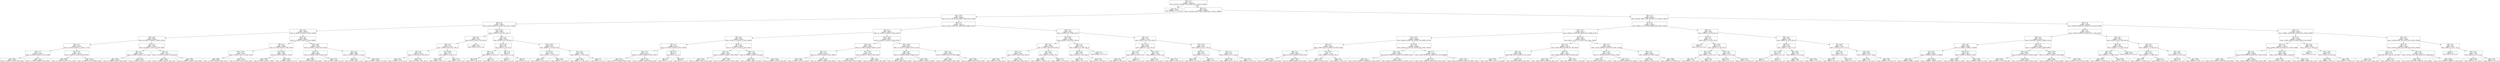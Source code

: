digraph Tree {
node [shape=box] ;
0 [label="X[8] <= 1.5\ngini = 0.767\nsamples = 11105549\nvalue = [3318743, 5200541, 1923, 5143949, 28751, 1814581, 2060661]"] ;
1 [label="gini = 0.0\nsamples = 1189219\nvalue = [1880907, 0, 0, 0, 0, 0, 0]"] ;
0 -> 1 [labeldistance=2.5, labelangle=45, headlabel="True"] ;
2 [label="X[4] <= 4.5\ngini = 0.744\nsamples = 9916330\nvalue = [1437836, 5200541, 1923, 5143949, 28751, 1814581, 2060661]"] ;
0 -> 2 [labeldistance=2.5, labelangle=-45, headlabel="False"] ;
3 [label="X[2] <= 124.5\ngini = 0.729\nsamples = 3045469\nvalue = [370773, 1805764, 558, 1469917, 7640, 410314, 752650]"] ;
2 -> 3 ;
4 [label="X[8] <= 2.5\ngini = 0.736\nsamples = 1208751\nvalue = [153433, 595457, 191, 674430, 1651, 163711, 323949]"] ;
3 -> 4 ;
5 [label="X[4] <= 3.5\ngini = 0.695\nsamples = 1108866\nvalue = [0, 595457, 0, 674430, 0, 161099, 323949]"] ;
4 -> 5 ;
6 [label="X[0] <= 0.5\ngini = 0.695\nsamples = 822909\nvalue = [0, 442857, 0, 505951, 0, 138943, 215287]"] ;
5 -> 6 ;
7 [label="X[4] <= 2.5\ngini = 0.717\nsamples = 465370\nvalue = [0, 149776, 0, 293477, 0, 116457, 177107]"] ;
6 -> 7 ;
8 [label="X[6] <= 1.5\ngini = 0.712\nsamples = 273008\nvalue = [0, 84358, 0, 180185, 0, 75119, 92566]"] ;
7 -> 8 ;
9 [label="gini = 0.691\nsamples = 29440\nvalue = [0, 12820, 0, 17286, 0, 2289, 13965]"] ;
8 -> 9 ;
10 [label="gini = 0.71\nsamples = 243568\nvalue = [0, 71538, 0, 162899, 0, 72830, 78601]"] ;
8 -> 10 ;
11 [label="X[2] <= 118.5\ngini = 0.72\nsamples = 192362\nvalue = [0, 65418, 0, 113292, 0, 41338, 84541]"] ;
7 -> 11 ;
12 [label="gini = 0.689\nsamples = 48502\nvalue = [0, 12825, 0, 35220, 0, 11375, 17483]"] ;
11 -> 12 ;
13 [label="gini = 0.725\nsamples = 143860\nvalue = [0, 52593, 0, 78072, 0, 29963, 67058]"] ;
11 -> 13 ;
14 [label="X[6] <= 7.0\ngini = 0.585\nsamples = 357539\nvalue = [0, 293081, 0, 212474, 0, 22486, 38180]"] ;
6 -> 14 ;
15 [label="X[0] <= 1.5\ngini = 0.547\nsamples = 156414\nvalue = [0, 140649, 0, 88216, 0, 7077, 11702]"] ;
14 -> 15 ;
16 [label="gini = 0.535\nsamples = 133681\nvalue = [0, 126439, 0, 68691, 0, 6300, 10283]"] ;
15 -> 16 ;
17 [label="gini = 0.546\nsamples = 22733\nvalue = [0, 14210, 0, 19525, 0, 777, 1419]"] ;
15 -> 17 ;
18 [label="X[5] <= 0.5\ngini = 0.61\nsamples = 201125\nvalue = [0, 152432, 0, 124258, 0, 15409, 26478]"] ;
14 -> 18 ;
19 [label="gini = 0.644\nsamples = 24208\nvalue = [0, 10333, 0, 19092, 0, 1925, 7045]"] ;
18 -> 19 ;
20 [label="gini = 0.595\nsamples = 176917\nvalue = [0, 142099, 0, 105166, 0, 13484, 19433]"] ;
18 -> 20 ;
21 [label="X[0] <= 0.5\ngini = 0.687\nsamples = 285957\nvalue = [0, 152600, 0, 168479, 0, 22156, 108662]"] ;
5 -> 21 ;
22 [label="X[9] <= 2.5\ngini = 0.694\nsamples = 166693\nvalue = [0, 57100, 0, 96120, 0, 18482, 91835]"] ;
21 -> 22 ;
23 [label="X[10] <= 201.5\ngini = 0.703\nsamples = 91408\nvalue = [0, 29567, 0, 61271, 0, 18482, 35129]"] ;
22 -> 23 ;
24 [label="gini = 0.696\nsamples = 68539\nvalue = [0, 22327, 0, 48036, 0, 14663, 23311]"] ;
23 -> 24 ;
25 [label="gini = 0.707\nsamples = 22869\nvalue = [0, 7240, 0, 13235, 0, 3819, 11818]"] ;
23 -> 25 ;
26 [label="X[7] <= 118.5\ngini = 0.634\nsamples = 75285\nvalue = [0, 27533, 0, 34849, 0, 0, 56706]"] ;
22 -> 26 ;
27 [label="gini = 0.608\nsamples = 17995\nvalue = [0, 6728, 0, 6549, 0, 0, 14989]"] ;
26 -> 27 ;
28 [label="gini = 0.639\nsamples = 57290\nvalue = [0, 20805, 0, 28300, 0, 0, 41717]"] ;
26 -> 28 ;
29 [label="X[10] <= 230.5\ngini = 0.587\nsamples = 119264\nvalue = [0, 95500, 0, 72359, 0, 3674, 16827]"] ;
21 -> 29 ;
30 [label="X[0] <= 2.5\ngini = 0.612\nsamples = 88463\nvalue = [0, 62828, 0, 57853, 0, 3404, 15320]"] ;
29 -> 30 ;
31 [label="gini = 0.612\nsamples = 85967\nvalue = [0, 61723, 0, 55424, 0, 3368, 14987]"] ;
30 -> 31 ;
32 [label="gini = 0.525\nsamples = 2496\nvalue = [0, 1105, 0, 2429, 0, 36, 333]"] ;
30 -> 32 ;
33 [label="X[5] <= 0.5\ngini = 0.466\nsamples = 30801\nvalue = [0, 32672, 0, 14506, 0, 270, 1507]"] ;
29 -> 33 ;
34 [label="gini = 0.63\nsamples = 635\nvalue = [0, 375, 0, 463, 0, 0, 191]"] ;
33 -> 34 ;
35 [label="gini = 0.459\nsamples = 30166\nvalue = [0, 32297, 0, 14043, 0, 270, 1316]"] ;
33 -> 35 ;
36 [label="X[10] <= 219.5\ngini = 0.055\nsamples = 99885\nvalue = [153433, 0, 191, 0, 1651, 2612, 0]"] ;
4 -> 36 ;
37 [label="X[8] <= 4.5\ngini = 0.078\nsamples = 56723\nvalue = [86110, 0, 169, 0, 1415, 2046, 0]"] ;
36 -> 37 ;
38 [label="X[0] <= 0.5\ngini = 0.32\nsamples = 12398\nvalue = [15969, 0, 169, 0, 1415, 2046, 0]"] ;
37 -> 38 ;
39 [label="X[8] <= 3.5\ngini = 0.361\nsamples = 10222\nvalue = [12739, 0, 169, 0, 1366, 1934, 0]"] ;
38 -> 39 ;
40 [label="gini = 0.102\nsamples = 8491\nvalue = [12739, 0, 0, 0, 147, 570, 0]"] ;
39 -> 40 ;
41 [label="gini = 0.554\nsamples = 1731\nvalue = [0, 0, 169, 0, 1219, 1364, 0]"] ;
39 -> 41 ;
42 [label="X[7] <= 108.5\ngini = 0.091\nsamples = 2176\nvalue = [3230, 0, 0, 0, 49, 112, 0]"] ;
38 -> 42 ;
43 [label="gini = 0.054\nsamples = 1086\nvalue = [1633, 0, 0, 0, 9, 37, 0]"] ;
42 -> 43 ;
44 [label="gini = 0.127\nsamples = 1090\nvalue = [1597, 0, 0, 0, 40, 75, 0]"] ;
42 -> 44 ;
45 [label="gini = 0.0\nsamples = 44325\nvalue = [70141, 0, 0, 0, 0, 0, 0]"] ;
37 -> 45 ;
46 [label="X[7] <= 1.5\ngini = 0.024\nsamples = 43162\nvalue = [67323, 0, 22, 0, 236, 566, 0]"] ;
36 -> 46 ;
47 [label="X[3] <= 51.0\ngini = 0.148\nsamples = 457\nvalue = [691, 0, 0, 0, 33, 26, 0]"] ;
46 -> 47 ;
48 [label="X[8] <= 4.5\ngini = 0.142\nsamples = 453\nvalue = [690, 0, 0, 0, 30, 26, 0]"] ;
47 -> 48 ;
49 [label="gini = 0.608\nsamples = 38\nvalue = [9, 0, 0, 0, 30, 26, 0]"] ;
48 -> 49 ;
50 [label="gini = 0.0\nsamples = 415\nvalue = [681, 0, 0, 0, 0, 0, 0]"] ;
48 -> 50 ;
51 [label="X[8] <= 4.5\ngini = 0.375\nsamples = 4\nvalue = [1, 0, 0, 0, 3, 0, 0]"] ;
47 -> 51 ;
52 [label="gini = 0.0\nsamples = 3\nvalue = [0, 0, 0, 0, 3, 0, 0]"] ;
51 -> 52 ;
53 [label="gini = 0.0\nsamples = 1\nvalue = [1, 0, 0, 0, 0, 0, 0]"] ;
51 -> 53 ;
54 [label="X[10] <= 230.5\ngini = 0.022\nsamples = 42705\nvalue = [66632, 0, 22, 0, 203, 540, 0]"] ;
46 -> 54 ;
55 [label="X[7] <= 87.5\ngini = 0.034\nsamples = 11354\nvalue = [17575, 0, 15, 0, 70, 226, 0]"] ;
54 -> 55 ;
56 [label="gini = 0.062\nsamples = 4377\nvalue = [6705, 0, 14, 0, 50, 158, 0]"] ;
55 -> 56 ;
57 [label="gini = 0.016\nsamples = 6977\nvalue = [10870, 0, 1, 0, 20, 68, 0]"] ;
55 -> 57 ;
58 [label="X[1] <= 15.5\ngini = 0.018\nsamples = 31351\nvalue = [49057, 0, 7, 0, 133, 314, 0]"] ;
54 -> 58 ;
59 [label="gini = 0.018\nsamples = 31328\nvalue = [49019, 0, 7, 0, 132, 310, 0]"] ;
58 -> 59 ;
60 [label="gini = 0.21\nsamples = 23\nvalue = [38, 0, 0, 0, 1, 4, 0]"] ;
58 -> 60 ;
61 [label="X[8] <= 2.5\ngini = 0.717\nsamples = 1836718\nvalue = [217340, 1210307, 367, 795487, 5989, 246603, 428701]"] ;
3 -> 61 ;
62 [label="X[4] <= 2.5\ngini = 0.673\nsamples = 1690331\nvalue = [0, 1210307, 0, 795487, 0, 238760, 428701]"] ;
61 -> 62 ;
63 [label="X[0] <= 0.5\ngini = 0.633\nsamples = 847560\nvalue = [0, 691277, 0, 381229, 0, 119532, 148864]"] ;
62 -> 63 ;
64 [label="X[1] <= 1.5\ngini = 0.74\nsamples = 323222\nvalue = [0, 123780, 0, 168704, 0, 97945, 120839]"] ;
63 -> 64 ;
65 [label="X[6] <= 22.5\ngini = 0.74\nsamples = 323215\nvalue = [0, 123780, 0, 168696, 0, 97945, 120837]"] ;
64 -> 65 ;
66 [label="gini = 0.73\nsamples = 169159\nvalue = [0, 62177, 0, 90663, 0, 39550, 75281]"] ;
65 -> 66 ;
67 [label="gini = 0.741\nsamples = 154056\nvalue = [0, 61603, 0, 78033, 0, 58395, 45556]"] ;
65 -> 67 ;
68 [label="X[3] <= 47.0\ngini = 0.32\nsamples = 7\nvalue = [0, 0, 0, 8, 0, 0, 2]"] ;
64 -> 68 ;
69 [label="gini = 0.0\nsamples = 5\nvalue = [0, 0, 0, 7, 0, 0, 0]"] ;
68 -> 69 ;
70 [label="gini = 0.444\nsamples = 2\nvalue = [0, 0, 0, 1, 0, 0, 2]"] ;
68 -> 70 ;
71 [label="X[0] <= 1.5\ngini = 0.465\nsamples = 524338\nvalue = [0, 567497, 0, 212525, 0, 21587, 28025]"] ;
63 -> 71 ;
72 [label="X[5] <= 0.5\ngini = 0.516\nsamples = 375375\nvalue = [0, 372639, 0, 176386, 0, 20393, 24806]"] ;
71 -> 72 ;
73 [label="gini = 0.634\nsamples = 41004\nvalue = [0, 24985, 0, 29312, 0, 4301, 6258]"] ;
72 -> 73 ;
74 [label="gini = 0.489\nsamples = 334371\nvalue = [0, 347654, 0, 147074, 0, 16092, 18548]"] ;
72 -> 74 ;
75 [label="X[6] <= 3.5\ngini = 0.291\nsamples = 148963\nvalue = [0, 194858, 0, 36139, 0, 1194, 3219]"] ;
71 -> 75 ;
76 [label="gini = 0.467\nsamples = 10131\nvalue = [0, 10673, 0, 4864, 0, 158, 383]"] ;
75 -> 76 ;
77 [label="gini = 0.274\nsamples = 138832\nvalue = [0, 184185, 0, 31275, 0, 1036, 2836]"] ;
75 -> 77 ;
78 [label="X[10] <= 123.5\ngini = 0.699\nsamples = 842771\nvalue = [0, 519030, 0, 414258, 0, 119228, 279837]"] ;
62 -> 78 ;
79 [label="X[6] <= 34.5\ngini = 0.705\nsamples = 485329\nvalue = [0, 276916, 0, 263402, 0, 84484, 142718]"] ;
78 -> 79 ;
80 [label="X[5] <= 0.5\ngini = 0.716\nsamples = 342478\nvalue = [0, 180734, 0, 185938, 0, 67420, 108021]"] ;
79 -> 80 ;
81 [label="gini = 0.603\nsamples = 18578\nvalue = [0, 4072, 0, 10974, 0, 0, 14367]"] ;
80 -> 81 ;
82 [label="gini = 0.714\nsamples = 323900\nvalue = [0, 176662, 0, 174964, 0, 67420, 93654]"] ;
80 -> 82 ;
83 [label="X[2] <= 130.5\ngini = 0.67\nsamples = 142851\nvalue = [0, 96182, 0, 77464, 0, 17064, 34697]"] ;
79 -> 83 ;
84 [label="gini = 0.688\nsamples = 107908\nvalue = [0, 62543, 0, 63610, 0, 14479, 29608]"] ;
83 -> 84 ;
85 [label="gini = 0.554\nsamples = 34943\nvalue = [0, 33639, 0, 13854, 0, 2585, 5089]"] ;
83 -> 85 ;
86 [label="X[10] <= 240.5\ngini = 0.682\nsamples = 357442\nvalue = [0, 242114, 0, 150856, 0, 34744, 137119]"] ;
78 -> 86 ;
87 [label="X[9] <= 2.5\ngini = 0.686\nsamples = 242614\nvalue = [0, 160074, 0, 90089, 0, 24360, 108724]"] ;
86 -> 87 ;
88 [label="gini = 0.67\nsamples = 104709\nvalue = [0, 77881, 0, 45039, 0, 24360, 18033]"] ;
87 -> 88 ;
89 [label="gini = 0.642\nsamples = 137905\nvalue = [0, 82193, 0, 45050, 0, 0, 90691]"] ;
87 -> 89 ;
90 [label="X[6] <= 27.5\ngini = 0.656\nsamples = 114828\nvalue = [0, 82040, 0, 60767, 0, 10384, 28395]"] ;
86 -> 90 ;
91 [label="gini = 0.619\nsamples = 65532\nvalue = [0, 52051, 0, 34953, 0, 4899, 11686]"] ;
90 -> 91 ;
92 [label="gini = 0.692\nsamples = 49296\nvalue = [0, 29989, 0, 25814, 0, 5485, 16709]"] ;
90 -> 92 ;
93 [label="X[6] <= 42.5\ngini = 0.117\nsamples = 146387\nvalue = [217340, 0, 367, 0, 5989, 7843, 0]"] ;
61 -> 93 ;
94 [label="X[7] <= 233.5\ngini = 0.105\nsamples = 128862\nvalue = [192805, 0, 349, 0, 4471, 6349, 0]"] ;
93 -> 94 ;
95 [label="X[0] <= 0.5\ngini = 0.094\nsamples = 115069\nvalue = [173397, 0, 349, 0, 3228, 5264, 0]"] ;
94 -> 95 ;
96 [label="X[10] <= 7.5\ngini = 0.117\nsamples = 79892\nvalue = [118780, 0, 346, 0, 2844, 4548, 0]"] ;
95 -> 96 ;
97 [label="gini = 0.254\nsamples = 4766\nvalue = [6492, 0, 23, 0, 350, 706, 0]"] ;
96 -> 97 ;
98 [label="gini = 0.107\nsamples = 75126\nvalue = [112288, 0, 323, 0, 2494, 3842, 0]"] ;
96 -> 98 ;
99 [label="X[3] <= 76.5\ngini = 0.039\nsamples = 35177\nvalue = [54617, 0, 3, 0, 384, 716, 0]"] ;
95 -> 99 ;
100 [label="gini = 0.034\nsamples = 33066\nvalue = [51469, 0, 1, 0, 282, 617, 0]"] ;
99 -> 100 ;
101 [label="gini = 0.116\nsamples = 2111\nvalue = [3148, 0, 2, 0, 102, 99, 0]"] ;
99 -> 101 ;
102 [label="X[8] <= 4.5\ngini = 0.197\nsamples = 13793\nvalue = [19408, 0, 0, 0, 1243, 1085, 0]"] ;
94 -> 102 ;
103 [label="X[8] <= 3.5\ngini = 0.643\nsamples = 2716\nvalue = [1950, 0, 0, 0, 1243, 1085, 0]"] ;
102 -> 103 ;
104 [label="gini = 0.136\nsamples = 1327\nvalue = [1950, 0, 0, 0, 67, 84, 0]"] ;
103 -> 104 ;
105 [label="gini = 0.497\nsamples = 1389\nvalue = [0, 0, 0, 0, 1176, 1001, 0]"] ;
103 -> 105 ;
106 [label="gini = 0.0\nsamples = 11077\nvalue = [17458, 0, 0, 0, 0, 0, 0]"] ;
102 -> 106 ;
107 [label="X[9] <= 2.5\ngini = 0.202\nsamples = 17525\nvalue = [24535, 0, 18, 0, 1518, 1494, 0]"] ;
93 -> 107 ;
108 [label="X[2] <= 127.5\ngini = 0.294\nsamples = 6834\nvalue = [8893, 0, 0, 0, 1517, 336, 0]"] ;
107 -> 108 ;
109 [label="X[8] <= 4.5\ngini = 0.439\nsamples = 1715\nvalue = [1897, 0, 0, 0, 679, 119, 0]"] ;
108 -> 109 ;
110 [label="gini = 0.571\nsamples = 948\nvalue = [680, 0, 0, 0, 679, 119, 0]"] ;
109 -> 110 ;
111 [label="gini = 0.0\nsamples = 767\nvalue = [1217, 0, 0, 0, 0, 0, 0]"] ;
109 -> 111 ;
112 [label="X[7] <= 147.5\ngini = 0.233\nsamples = 5119\nvalue = [6996, 0, 0, 0, 838, 217, 0]"] ;
108 -> 112 ;
113 [label="gini = 0.127\nsamples = 2383\nvalue = [3478, 0, 0, 0, 191, 60, 0]"] ;
112 -> 113 ;
114 [label="gini = 0.314\nsamples = 2736\nvalue = [3518, 0, 0, 0, 647, 157, 0]"] ;
112 -> 114 ;
115 [label="X[10] <= 59.5\ngini = 0.13\nsamples = 10691\nvalue = [15642, 0, 18, 0, 1, 1158, 0]"] ;
107 -> 115 ;
116 [label="X[8] <= 4.0\ngini = 0.013\nsamples = 2754\nvalue = [4261, 0, 0, 0, 0, 28, 0]"] ;
115 -> 116 ;
117 [label="gini = 0.058\nsamples = 609\nvalue = [912, 0, 0, 0, 0, 28, 0]"] ;
116 -> 117 ;
118 [label="gini = 0.0\nsamples = 2145\nvalue = [3349, 0, 0, 0, 0, 0, 0]"] ;
116 -> 118 ;
119 [label="X[0] <= 1.5\ngini = 0.167\nsamples = 7937\nvalue = [11381, 0, 18, 0, 1, 1130, 0]"] ;
115 -> 119 ;
120 [label="gini = 0.139\nsamples = 6428\nvalue = [9385, 0, 18, 0, 1, 743, 0]"] ;
119 -> 120 ;
121 [label="gini = 0.272\nsamples = 1509\nvalue = [1996, 0, 0, 0, 0, 387, 0]"] ;
119 -> 121 ;
122 [label="X[5] <= 1.5\ngini = 0.747\nsamples = 6870861\nvalue = [1067063, 3394777, 1365, 3674032, 21111, 1404267, 1308011]"] ;
2 -> 122 ;
123 [label="X[1] <= 0.5\ngini = 0.753\nsamples = 3245362\nvalue = [469015, 1371116, 1008, 1800610, 8536, 569013, 914360]"] ;
122 -> 123 ;
124 [label="X[3] <= 74.5\ngini = 0.751\nsamples = 3223737\nvalue = [435654, 1371116, 1000, 1800572, 8291, 568369, 914347]"] ;
123 -> 124 ;
125 [label="X[2] <= 118.5\ngini = 0.744\nsamples = 2668409\nvalue = [349539, 1199902, 829, 1524650, 7148, 456887, 681763]"] ;
124 -> 125 ;
126 [label="X[8] <= 2.5\ngini = 0.716\nsamples = 215321\nvalue = [16981, 60111, 19, 149856, 353, 49246, 63244]"] ;
125 -> 126 ;
127 [label="X[9] <= 1.5\ngini = 0.687\nsamples = 204062\nvalue = [0, 60111, 0, 149856, 0, 48683, 63244]"] ;
126 -> 127 ;
128 [label="gini = 0.643\nsamples = 79290\nvalue = [0, 19211, 0, 63460, 0, 33170, 9242]"] ;
127 -> 128 ;
129 [label="gini = 0.683\nsamples = 124772\nvalue = [0, 40900, 0, 86396, 0, 15513, 54002]"] ;
127 -> 129 ;
130 [label="X[7] <= 225.5\ngini = 0.1\nsamples = 11259\nvalue = [16981, 0, 19, 0, 353, 563, 0]"] ;
126 -> 130 ;
131 [label="gini = 0.119\nsamples = 8473\nvalue = [12653, 0, 19, 0, 298, 529, 0]"] ;
130 -> 131 ;
132 [label="gini = 0.04\nsamples = 2786\nvalue = [4328, 0, 0, 0, 55, 34, 0]"] ;
130 -> 132 ;
133 [label="X[3] <= 64.5\ngini = 0.744\nsamples = 2453088\nvalue = [332558, 1139791, 810, 1374794, 6795, 407641, 618519]"] ;
125 -> 133 ;
134 [label="X[2] <= 124.5\ngini = 0.746\nsamples = 1286297\nvalue = [187742, 648947, 379, 673933, 3738, 199898, 319673]"] ;
133 -> 134 ;
135 [label="gini = 0.75\nsamples = 681075\nvalue = [97236, 301006, 157, 376608, 964, 113169, 187936]"] ;
134 -> 135 ;
136 [label="gini = 0.735\nsamples = 605222\nvalue = [90506, 347941, 222, 297325, 2774, 86729, 131737]"] ;
134 -> 136 ;
137 [label="X[9] <= 1.5\ngini = 0.74\nsamples = 1166791\nvalue = [144816, 490844, 431, 700861, 3057, 207743, 298846]"] ;
133 -> 137 ;
138 [label="gini = 0.74\nsamples = 431721\nvalue = [53522, 168505, 22, 262679, 1696, 126756, 70025]"] ;
137 -> 138 ;
139 [label="gini = 0.732\nsamples = 735070\nvalue = [91294, 322339, 409, 438182, 1361, 80987, 228821]"] ;
137 -> 139 ;
140 [label="X[6] <= 16.5\ngini = 0.768\nsamples = 555328\nvalue = [86115, 171214, 171, 275922, 1143, 111482, 232584]"] ;
124 -> 140 ;
141 [label="X[5] <= 0.5\ngini = 0.741\nsamples = 170013\nvalue = [32346, 64681, 86, 83189, 160, 7961, 80581]"] ;
140 -> 141 ;
142 [label="X[9] <= 0.5\ngini = 0.662\nsamples = 33637\nvalue = [5880, 3181, 42, 15960, 56, 2575, 25520]"] ;
141 -> 142 ;
143 [label="gini = 0.608\nsamples = 27481\nvalue = [5061, 2278, 6, 12151, 0, 276, 23686]"] ;
142 -> 143 ;
144 [label="gini = 0.741\nsamples = 6156\nvalue = [819, 903, 36, 3809, 56, 2299, 1834]"] ;
142 -> 144 ;
145 [label="X[0] <= 0.5\ngini = 0.741\nsamples = 136376\nvalue = [26466, 61500, 44, 67229, 104, 5386, 55061]"] ;
141 -> 145 ;
146 [label="gini = 0.734\nsamples = 96628\nvalue = [19639, 29122, 42, 48522, 99, 4358, 51145]"] ;
145 -> 146 ;
147 [label="gini = 0.63\nsamples = 39748\nvalue = [6827, 32378, 2, 18707, 5, 1028, 3916]"] ;
145 -> 147 ;
148 [label="X[8] <= 2.5\ngini = 0.771\nsamples = 385315\nvalue = [53769, 106533, 85, 192733, 983, 103521, 152003]"] ;
140 -> 148 ;
149 [label="X[3] <= 75.5\ngini = 0.732\nsamples = 349219\nvalue = [0, 106533, 0, 192733, 0, 101502, 152003]"] ;
148 -> 149 ;
150 [label="gini = 0.73\nsamples = 219915\nvalue = [0, 52430, 0, 109134, 0, 75527, 111041]"] ;
149 -> 150 ;
151 [label="gini = 0.707\nsamples = 129304\nvalue = [0, 54103, 0, 83599, 0, 25975, 40962]"] ;
149 -> 151 ;
152 [label="X[6] <= 17.5\ngini = 0.104\nsamples = 36096\nvalue = [53769, 0, 85, 0, 983, 2019, 0]"] ;
148 -> 152 ;
153 [label="gini = 0.223\nsamples = 7615\nvalue = [10526, 0, 26, 0, 295, 1173, 0]"] ;
152 -> 153 ;
154 [label="gini = 0.069\nsamples = 28481\nvalue = [43243, 0, 59, 0, 688, 846, 0]"] ;
152 -> 154 ;
155 [label="X[9] <= 1.5\ngini = 0.054\nsamples = 21625\nvalue = [33361, 0, 8, 38, 245, 644, 13]"] ;
123 -> 155 ;
156 [label="X[8] <= 2.5\ngini = 0.077\nsamples = 4179\nvalue = [6375, 0, 0, 6, 150, 106, 0]"] ;
155 -> 156 ;
157 [label="gini = 0.0\nsamples = 3\nvalue = [0, 0, 0, 6, 0, 0, 0]"] ;
156 -> 157 ;
158 [label="X[3] <= 63.5\ngini = 0.075\nsamples = 4176\nvalue = [6375, 0, 0, 0, 150, 106, 0]"] ;
156 -> 158 ;
159 [label="X[4] <= 10.5\ngini = 0.041\nsamples = 1941\nvalue = [3035, 0, 0, 0, 43, 21, 0]"] ;
158 -> 159 ;
160 [label="gini = 0.05\nsamples = 1359\nvalue = [2091, 0, 0, 0, 41, 14, 0]"] ;
159 -> 160 ;
161 [label="gini = 0.019\nsamples = 582\nvalue = [944, 0, 0, 0, 2, 7, 0]"] ;
159 -> 161 ;
162 [label="X[9] <= 0.5\ngini = 0.104\nsamples = 2235\nvalue = [3340, 0, 0, 0, 107, 85, 0]"] ;
158 -> 162 ;
163 [label="gini = 0.107\nsamples = 807\nvalue = [1170, 0, 0, 0, 3, 67, 0]"] ;
162 -> 163 ;
164 [label="gini = 0.102\nsamples = 1428\nvalue = [2170, 0, 0, 0, 104, 18, 0]"] ;
162 -> 164 ;
165 [label="X[6] <= 12.5\ngini = 0.049\nsamples = 17446\nvalue = [26986, 0, 8, 32, 95, 538, 13]"] ;
155 -> 165 ;
166 [label="X[8] <= 2.5\ngini = 0.032\nsamples = 5887\nvalue = [9283, 0, 2, 0, 18, 121, 13]"] ;
165 -> 166 ;
167 [label="X[7] <= 143.5\ngini = 0.231\nsamples = 10\nvalue = [0, 0, 0, 0, 0, 2, 13]"] ;
166 -> 167 ;
168 [label="gini = 0.5\nsamples = 4\nvalue = [0, 0, 0, 0, 0, 2, 2]"] ;
167 -> 168 ;
169 [label="gini = 0.0\nsamples = 6\nvalue = [0, 0, 0, 0, 0, 0, 11]"] ;
167 -> 169 ;
170 [label="X[3] <= 65.5\ngini = 0.029\nsamples = 5877\nvalue = [9283, 0, 2, 0, 18, 119, 0]"] ;
166 -> 170 ;
171 [label="gini = 0.022\nsamples = 4469\nvalue = [7096, 0, 0, 0, 17, 63, 0]"] ;
170 -> 171 ;
172 [label="gini = 0.051\nsamples = 1408\nvalue = [2187, 0, 2, 0, 1, 56, 0]"] ;
170 -> 172 ;
173 [label="X[3] <= 40.5\ngini = 0.057\nsamples = 11559\nvalue = [17703, 0, 6, 32, 77, 417, 0]"] ;
165 -> 173 ;
174 [label="X[5] <= 0.5\ngini = 0.185\nsamples = 228\nvalue = [322, 0, 0, 0, 0, 37, 0]"] ;
173 -> 174 ;
175 [label="gini = 0.252\nsamples = 144\nvalue = [196, 0, 0, 0, 0, 34, 0]"] ;
174 -> 175 ;
176 [label="gini = 0.045\nsamples = 84\nvalue = [126, 0, 0, 0, 0, 3, 0]"] ;
174 -> 176 ;
177 [label="X[6] <= 20.5\ngini = 0.054\nsamples = 11331\nvalue = [17381, 0, 6, 32, 77, 380, 0]"] ;
173 -> 177 ;
178 [label="gini = 0.087\nsamples = 2720\nvalue = [4092, 0, 0, 0, 51, 143, 0]"] ;
177 -> 178 ;
179 [label="gini = 0.043\nsamples = 8611\nvalue = [13289, 0, 6, 32, 26, 237, 0]"] ;
177 -> 179 ;
180 [label="X[6] <= 5.5\ngini = 0.732\nsamples = 3625499\nvalue = [598048, 2023661, 357, 1873422, 12575, 835254, 393651]"] ;
122 -> 180 ;
181 [label="X[8] <= 2.5\ngini = 0.725\nsamples = 1134430\nvalue = [253055, 687406, 148, 552258, 2268, 171465, 129713]"] ;
180 -> 181 ;
182 [label="X[9] <= 0.5\ngini = 0.653\nsamples = 972313\nvalue = [0, 687406, 0, 552258, 0, 169856, 129713]"] ;
181 -> 182 ;
183 [label="X[0] <= 0.5\ngini = 0.639\nsamples = 220461\nvalue = [0, 137908, 0, 141962, 0, 0, 69023]"] ;
182 -> 183 ;
184 [label="X[7] <= 67.5\ngini = 0.652\nsamples = 164337\nvalue = [0, 85886, 0, 109704, 0, 0, 64693]"] ;
183 -> 184 ;
185 [label="gini = 0.65\nsamples = 58168\nvalue = [0, 35036, 0, 35848, 0, 0, 20926]"] ;
184 -> 185 ;
186 [label="gini = 0.649\nsamples = 106169\nvalue = [0, 50850, 0, 73856, 0, 0, 43767]"] ;
184 -> 186 ;
187 [label="X[10] <= 231.5\ngini = 0.52\nsamples = 56124\nvalue = [0, 52022, 0, 32258, 0, 0, 4330]"] ;
183 -> 187 ;
188 [label="gini = 0.548\nsamples = 25360\nvalue = [0, 21646, 0, 15867, 0, 0, 2580]"] ;
187 -> 188 ;
189 [label="gini = 0.493\nsamples = 30764\nvalue = [0, 30376, 0, 16391, 0, 0, 1750]"] ;
187 -> 189 ;
190 [label="X[9] <= 2.5\ngini = 0.645\nsamples = 751852\nvalue = [0, 549498, 0, 410296, 0, 169856, 60690]"] ;
182 -> 190 ;
191 [label="X[2] <= 119.5\ngini = 0.635\nsamples = 538711\nvalue = [0, 396477, 0, 293314, 0, 148036, 14858]"] ;
190 -> 191 ;
192 [label="gini = 0.659\nsamples = 20620\nvalue = [0, 8744, 0, 14771, 0, 8518, 826]"] ;
191 -> 192 ;
193 [label="gini = 0.632\nsamples = 518091\nvalue = [0, 387733, 0, 278543, 0, 139518, 14032]"] ;
191 -> 193 ;
194 [label="X[10] <= 230.5\ngini = 0.652\nsamples = 213141\nvalue = [0, 153021, 0, 116982, 0, 21820, 45832]"] ;
190 -> 194 ;
195 [label="gini = 0.676\nsamples = 95060\nvalue = [0, 60580, 0, 54607, 0, 11640, 23864]"] ;
194 -> 195 ;
196 [label="gini = 0.627\nsamples = 118081\nvalue = [0, 92441, 0, 62375, 0, 10180, 21968]"] ;
194 -> 196 ;
197 [label="X[4] <= 9.5\ngini = 0.031\nsamples = 162117\nvalue = [253055, 0, 148, 0, 2268, 1609, 0]"] ;
181 -> 197 ;
198 [label="X[8] <= 4.5\ngini = 0.033\nsamples = 101389\nvalue = [158181, 0, 71, 0, 1854, 786, 0]"] ;
197 -> 198 ;
199 [label="X[8] <= 3.5\ngini = 0.209\nsamples = 14841\nvalue = [20978, 0, 71, 0, 1854, 786, 0]"] ;
198 -> 199 ;
200 [label="gini = 0.089\nsamples = 13779\nvalue = [20978, 0, 0, 0, 659, 359, 0]"] ;
199 -> 200 ;
201 [label="gini = 0.436\nsamples = 1062\nvalue = [0, 0, 71, 0, 1195, 427, 0]"] ;
199 -> 201 ;
202 [label="gini = 0.0\nsamples = 86548\nvalue = [137203, 0, 0, 0, 0, 0, 0]"] ;
198 -> 202 ;
203 [label="X[0] <= 0.5\ngini = 0.027\nsamples = 60728\nvalue = [94874, 0, 77, 0, 414, 823, 0]"] ;
197 -> 203 ;
204 [label="X[8] <= 4.5\ngini = 0.037\nsamples = 41256\nvalue = [64163, 0, 77, 0, 385, 748, 0]"] ;
203 -> 204 ;
205 [label="gini = 0.198\nsamples = 7141\nvalue = [10045, 0, 77, 0, 385, 748, 0]"] ;
204 -> 205 ;
206 [label="gini = 0.0\nsamples = 34115\nvalue = [54118, 0, 0, 0, 0, 0, 0]"] ;
204 -> 206 ;
207 [label="X[3] <= 40.5\ngini = 0.007\nsamples = 19472\nvalue = [30711, 0, 0, 0, 29, 75, 0]"] ;
203 -> 207 ;
208 [label="gini = 0.193\nsamples = 23\nvalue = [33, 0, 0, 0, 0, 4, 0]"] ;
207 -> 208 ;
209 [label="gini = 0.006\nsamples = 19449\nvalue = [30678, 0, 0, 0, 29, 71, 0]"] ;
207 -> 209 ;
210 [label="X[9] <= 2.5\ngini = 0.732\nsamples = 2491069\nvalue = [344993, 1336255, 209, 1321164, 10307, 663789, 263938]"] ;
180 -> 210 ;
211 [label="X[1] <= 0.5\ngini = 0.714\nsamples = 1708604\nvalue = [190647, 918202, 54, 942416, 8985, 561535, 80489]"] ;
210 -> 211 ;
212 [label="X[5] <= 2.5\ngini = 0.713\nsamples = 1703528\nvalue = [182946, 918202, 54, 942413, 8747, 561497, 80489]"] ;
211 -> 212 ;
213 [label="X[4] <= 5.5\ngini = 0.709\nsamples = 1648090\nvalue = [171939, 891888, 54, 912531, 8747, 561097, 60349]"] ;
212 -> 213 ;
214 [label="gini = 0.735\nsamples = 196494\nvalue = [23675, 95219, 2, 110921, 483, 25256, 55381]"] ;
213 -> 214 ;
215 [label="gini = 0.699\nsamples = 1451596\nvalue = [148264, 796669, 52, 801610, 8264, 535841, 4968]"] ;
213 -> 215 ;
216 [label="X[10] <= 29.5\ngini = 0.726\nsamples = 55438\nvalue = [11007, 26314, 0, 29882, 0, 400, 20140]"] ;
212 -> 216 ;
217 [label="gini = 0.729\nsamples = 15018\nvalue = [3075, 5714, 0, 7902, 0, 106, 6961]"] ;
216 -> 217 ;
218 [label="gini = 0.721\nsamples = 40420\nvalue = [7932, 20600, 0, 21980, 0, 294, 13179]"] ;
216 -> 218 ;
219 [label="X[8] <= 2.5\ngini = 0.068\nsamples = 5076\nvalue = [7701, 0, 0, 3, 238, 38, 0]"] ;
211 -> 219 ;
220 [label="gini = 0.0\nsamples = 2\nvalue = [0, 0, 0, 3, 0, 0, 0]"] ;
219 -> 220 ;
221 [label="X[2] <= 128.5\ngini = 0.067\nsamples = 5074\nvalue = [7701, 0, 0, 0, 238, 38, 0]"] ;
219 -> 221 ;
222 [label="gini = 0.039\nsamples = 1748\nvalue = [2686, 0, 0, 0, 49, 5, 0]"] ;
221 -> 222 ;
223 [label="gini = 0.082\nsamples = 3326\nvalue = [5015, 0, 0, 0, 189, 33, 0]"] ;
221 -> 223 ;
224 [label="X[1] <= 0.5\ngini = 0.748\nsamples = 782465\nvalue = [154346, 418053, 155, 378748, 1322, 102254, 183449]"] ;
210 -> 224 ;
225 [label="X[6] <= 6.5\ngini = 0.747\nsamples = 778243\nvalue = [147865, 418053, 155, 378698, 1265, 102076, 183449]"] ;
224 -> 225 ;
226 [label="X[5] <= 2.5\ngini = 0.712\nsamples = 5125\nvalue = [840, 152, 7, 2100, 12, 1678, 3302]"] ;
225 -> 226 ;
227 [label="gini = 0.73\nsamples = 3985\nvalue = [694, 121, 3, 1616, 12, 1665, 2222]"] ;
226 -> 227 ;
228 [label="gini = 0.54\nsamples = 1140\nvalue = [146, 31, 4, 484, 0, 13, 1080]"] ;
226 -> 228 ;
229 [label="X[0] <= 0.5\ngini = 0.746\nsamples = 773118\nvalue = [147025, 417901, 148, 376598, 1253, 100398, 180147]"] ;
225 -> 229 ;
230 [label="gini = 0.781\nsamples = 332622\nvalue = [72913, 89171, 144, 157604, 876, 75260, 129982]"] ;
229 -> 230 ;
231 [label="gini = 0.662\nsamples = 440496\nvalue = [74112, 328730, 4, 218994, 377, 25138, 50165]"] ;
229 -> 231 ;
232 [label="X[8] <= 2.5\ngini = 0.082\nsamples = 4222\nvalue = [6481, 0, 0, 50, 57, 178, 0]"] ;
224 -> 232 ;
233 [label="gini = 0.0\nsamples = 27\nvalue = [0, 0, 0, 50, 0, 0, 0]"] ;
232 -> 233 ;
234 [label="X[4] <= 11.5\ngini = 0.068\nsamples = 4195\nvalue = [6481, 0, 0, 0, 57, 178, 0]"] ;
232 -> 234 ;
235 [label="gini = 0.059\nsamples = 3792\nvalue = [5877, 0, 0, 0, 57, 125, 0]"] ;
234 -> 235 ;
236 [label="gini = 0.148\nsamples = 403\nvalue = [604, 0, 0, 0, 0, 53, 0]"] ;
234 -> 236 ;
}